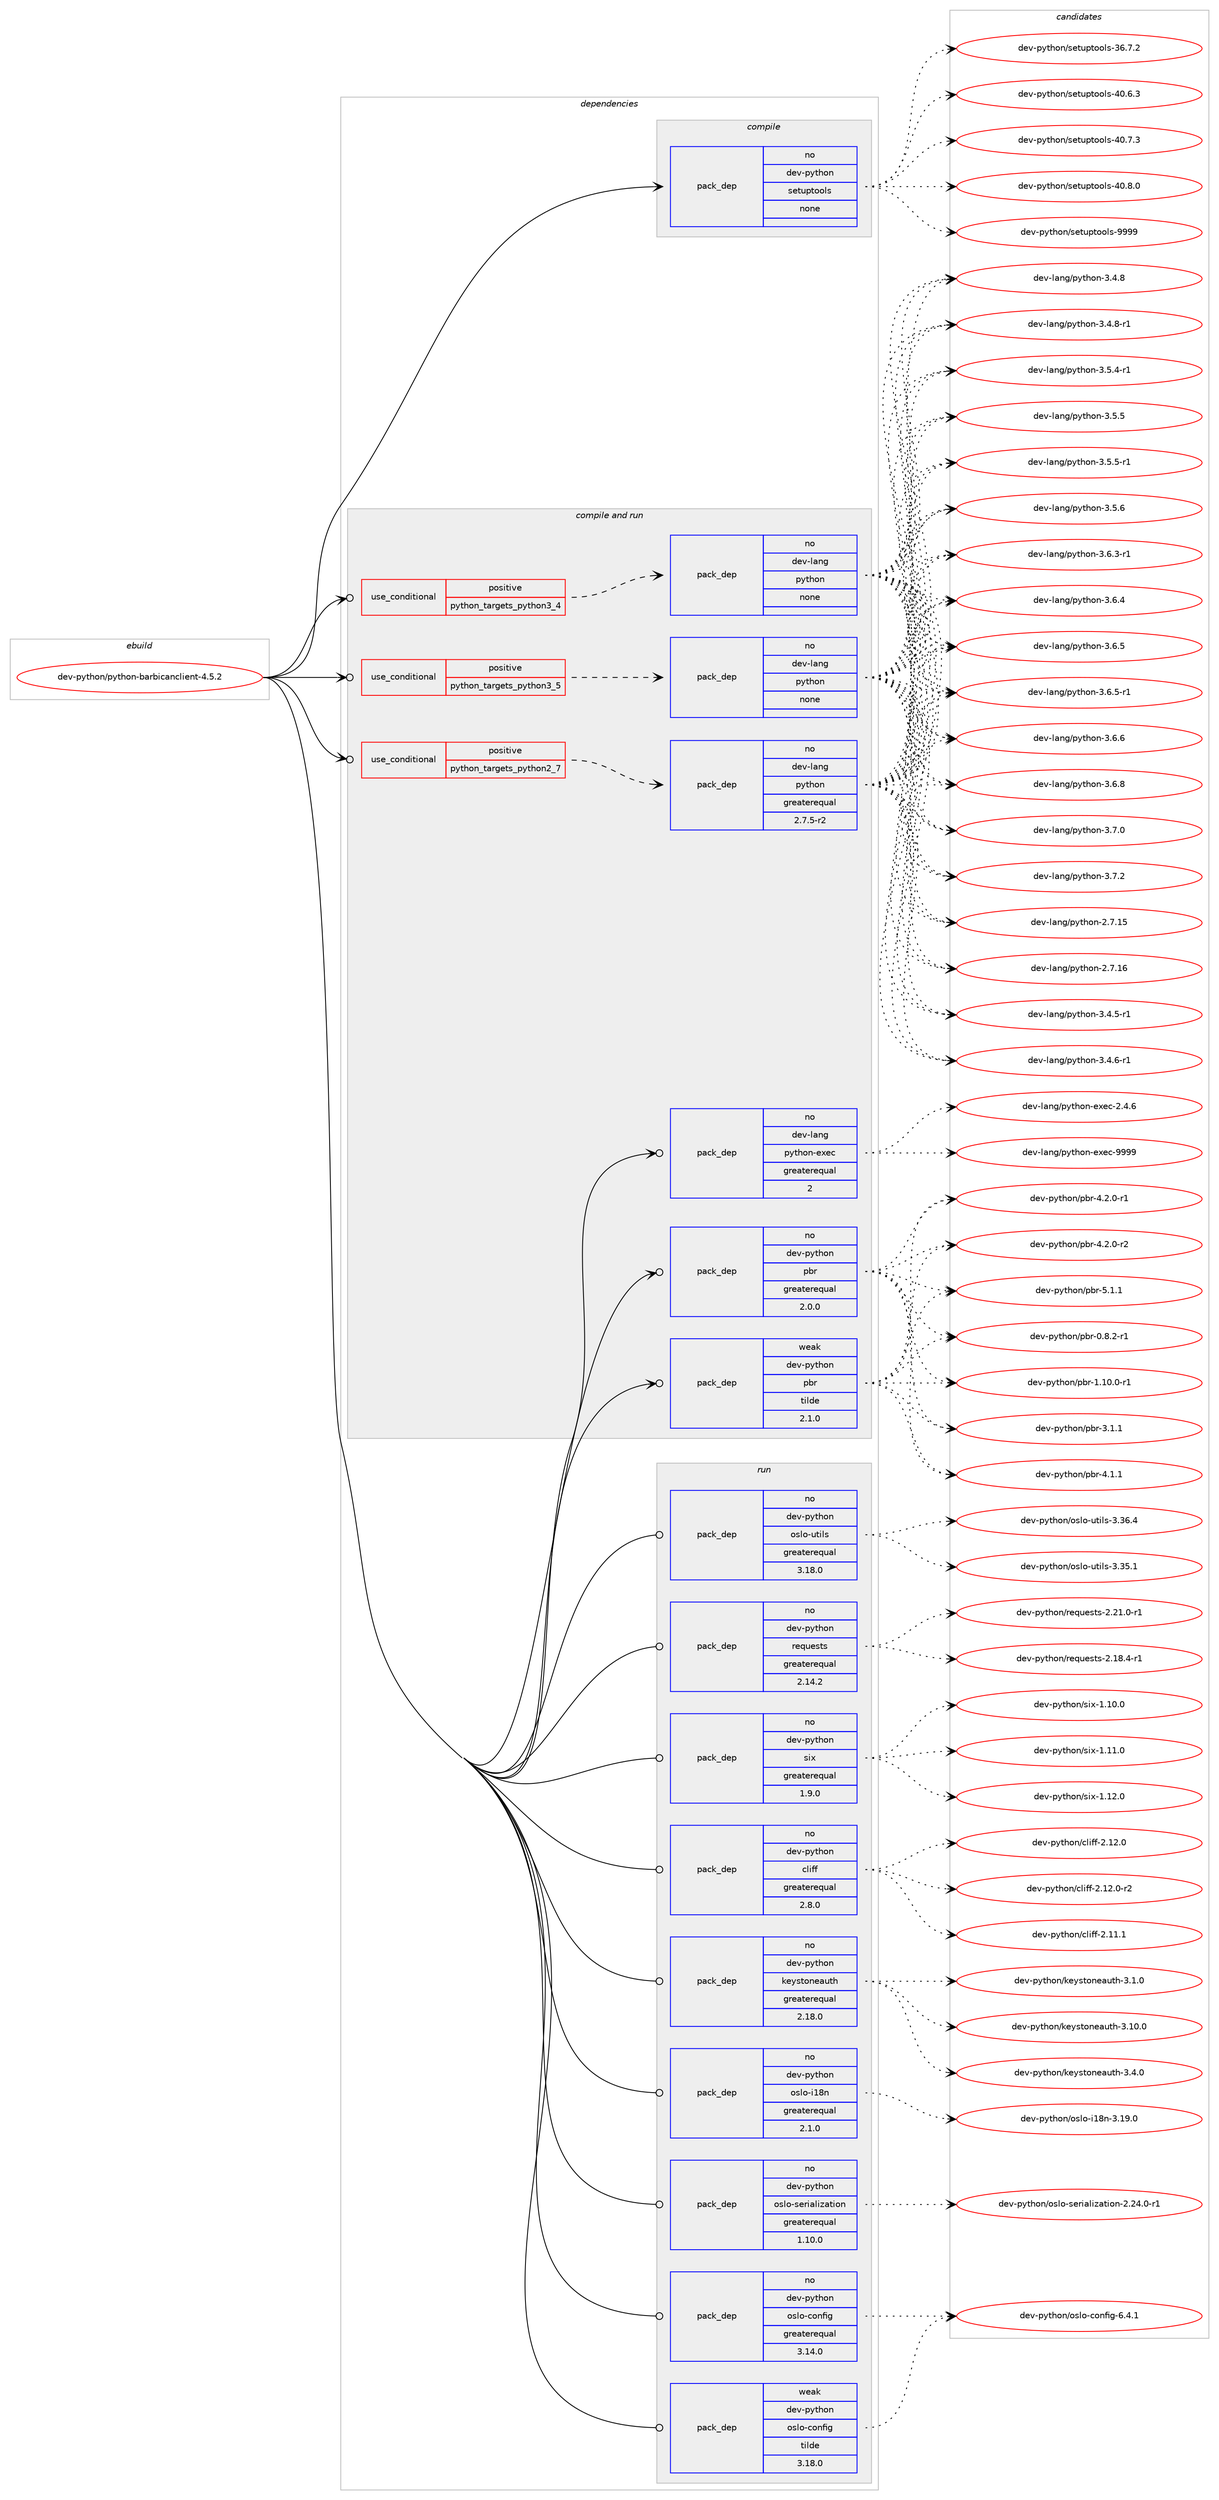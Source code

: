 digraph prolog {

# *************
# Graph options
# *************

newrank=true;
concentrate=true;
compound=true;
graph [rankdir=LR,fontname=Helvetica,fontsize=10,ranksep=1.5];#, ranksep=2.5, nodesep=0.2];
edge  [arrowhead=vee];
node  [fontname=Helvetica,fontsize=10];

# **********
# The ebuild
# **********

subgraph cluster_leftcol {
color=gray;
rank=same;
label=<<i>ebuild</i>>;
id [label="dev-python/python-barbicanclient-4.5.2", color=red, width=4, href="../dev-python/python-barbicanclient-4.5.2.svg"];
}

# ****************
# The dependencies
# ****************

subgraph cluster_midcol {
color=gray;
label=<<i>dependencies</i>>;
subgraph cluster_compile {
fillcolor="#eeeeee";
style=filled;
label=<<i>compile</i>>;
subgraph pack1028309 {
dependency1434054 [label=<<TABLE BORDER="0" CELLBORDER="1" CELLSPACING="0" CELLPADDING="4" WIDTH="220"><TR><TD ROWSPAN="6" CELLPADDING="30">pack_dep</TD></TR><TR><TD WIDTH="110">no</TD></TR><TR><TD>dev-python</TD></TR><TR><TD>setuptools</TD></TR><TR><TD>none</TD></TR><TR><TD></TD></TR></TABLE>>, shape=none, color=blue];
}
id:e -> dependency1434054:w [weight=20,style="solid",arrowhead="vee"];
}
subgraph cluster_compileandrun {
fillcolor="#eeeeee";
style=filled;
label=<<i>compile and run</i>>;
subgraph cond382396 {
dependency1434055 [label=<<TABLE BORDER="0" CELLBORDER="1" CELLSPACING="0" CELLPADDING="4"><TR><TD ROWSPAN="3" CELLPADDING="10">use_conditional</TD></TR><TR><TD>positive</TD></TR><TR><TD>python_targets_python2_7</TD></TR></TABLE>>, shape=none, color=red];
subgraph pack1028310 {
dependency1434056 [label=<<TABLE BORDER="0" CELLBORDER="1" CELLSPACING="0" CELLPADDING="4" WIDTH="220"><TR><TD ROWSPAN="6" CELLPADDING="30">pack_dep</TD></TR><TR><TD WIDTH="110">no</TD></TR><TR><TD>dev-lang</TD></TR><TR><TD>python</TD></TR><TR><TD>greaterequal</TD></TR><TR><TD>2.7.5-r2</TD></TR></TABLE>>, shape=none, color=blue];
}
dependency1434055:e -> dependency1434056:w [weight=20,style="dashed",arrowhead="vee"];
}
id:e -> dependency1434055:w [weight=20,style="solid",arrowhead="odotvee"];
subgraph cond382397 {
dependency1434057 [label=<<TABLE BORDER="0" CELLBORDER="1" CELLSPACING="0" CELLPADDING="4"><TR><TD ROWSPAN="3" CELLPADDING="10">use_conditional</TD></TR><TR><TD>positive</TD></TR><TR><TD>python_targets_python3_4</TD></TR></TABLE>>, shape=none, color=red];
subgraph pack1028311 {
dependency1434058 [label=<<TABLE BORDER="0" CELLBORDER="1" CELLSPACING="0" CELLPADDING="4" WIDTH="220"><TR><TD ROWSPAN="6" CELLPADDING="30">pack_dep</TD></TR><TR><TD WIDTH="110">no</TD></TR><TR><TD>dev-lang</TD></TR><TR><TD>python</TD></TR><TR><TD>none</TD></TR><TR><TD></TD></TR></TABLE>>, shape=none, color=blue];
}
dependency1434057:e -> dependency1434058:w [weight=20,style="dashed",arrowhead="vee"];
}
id:e -> dependency1434057:w [weight=20,style="solid",arrowhead="odotvee"];
subgraph cond382398 {
dependency1434059 [label=<<TABLE BORDER="0" CELLBORDER="1" CELLSPACING="0" CELLPADDING="4"><TR><TD ROWSPAN="3" CELLPADDING="10">use_conditional</TD></TR><TR><TD>positive</TD></TR><TR><TD>python_targets_python3_5</TD></TR></TABLE>>, shape=none, color=red];
subgraph pack1028312 {
dependency1434060 [label=<<TABLE BORDER="0" CELLBORDER="1" CELLSPACING="0" CELLPADDING="4" WIDTH="220"><TR><TD ROWSPAN="6" CELLPADDING="30">pack_dep</TD></TR><TR><TD WIDTH="110">no</TD></TR><TR><TD>dev-lang</TD></TR><TR><TD>python</TD></TR><TR><TD>none</TD></TR><TR><TD></TD></TR></TABLE>>, shape=none, color=blue];
}
dependency1434059:e -> dependency1434060:w [weight=20,style="dashed",arrowhead="vee"];
}
id:e -> dependency1434059:w [weight=20,style="solid",arrowhead="odotvee"];
subgraph pack1028313 {
dependency1434061 [label=<<TABLE BORDER="0" CELLBORDER="1" CELLSPACING="0" CELLPADDING="4" WIDTH="220"><TR><TD ROWSPAN="6" CELLPADDING="30">pack_dep</TD></TR><TR><TD WIDTH="110">no</TD></TR><TR><TD>dev-lang</TD></TR><TR><TD>python-exec</TD></TR><TR><TD>greaterequal</TD></TR><TR><TD>2</TD></TR></TABLE>>, shape=none, color=blue];
}
id:e -> dependency1434061:w [weight=20,style="solid",arrowhead="odotvee"];
subgraph pack1028314 {
dependency1434062 [label=<<TABLE BORDER="0" CELLBORDER="1" CELLSPACING="0" CELLPADDING="4" WIDTH="220"><TR><TD ROWSPAN="6" CELLPADDING="30">pack_dep</TD></TR><TR><TD WIDTH="110">no</TD></TR><TR><TD>dev-python</TD></TR><TR><TD>pbr</TD></TR><TR><TD>greaterequal</TD></TR><TR><TD>2.0.0</TD></TR></TABLE>>, shape=none, color=blue];
}
id:e -> dependency1434062:w [weight=20,style="solid",arrowhead="odotvee"];
subgraph pack1028315 {
dependency1434063 [label=<<TABLE BORDER="0" CELLBORDER="1" CELLSPACING="0" CELLPADDING="4" WIDTH="220"><TR><TD ROWSPAN="6" CELLPADDING="30">pack_dep</TD></TR><TR><TD WIDTH="110">weak</TD></TR><TR><TD>dev-python</TD></TR><TR><TD>pbr</TD></TR><TR><TD>tilde</TD></TR><TR><TD>2.1.0</TD></TR></TABLE>>, shape=none, color=blue];
}
id:e -> dependency1434063:w [weight=20,style="solid",arrowhead="odotvee"];
}
subgraph cluster_run {
fillcolor="#eeeeee";
style=filled;
label=<<i>run</i>>;
subgraph pack1028316 {
dependency1434064 [label=<<TABLE BORDER="0" CELLBORDER="1" CELLSPACING="0" CELLPADDING="4" WIDTH="220"><TR><TD ROWSPAN="6" CELLPADDING="30">pack_dep</TD></TR><TR><TD WIDTH="110">no</TD></TR><TR><TD>dev-python</TD></TR><TR><TD>cliff</TD></TR><TR><TD>greaterequal</TD></TR><TR><TD>2.8.0</TD></TR></TABLE>>, shape=none, color=blue];
}
id:e -> dependency1434064:w [weight=20,style="solid",arrowhead="odot"];
subgraph pack1028317 {
dependency1434065 [label=<<TABLE BORDER="0" CELLBORDER="1" CELLSPACING="0" CELLPADDING="4" WIDTH="220"><TR><TD ROWSPAN="6" CELLPADDING="30">pack_dep</TD></TR><TR><TD WIDTH="110">no</TD></TR><TR><TD>dev-python</TD></TR><TR><TD>keystoneauth</TD></TR><TR><TD>greaterequal</TD></TR><TR><TD>2.18.0</TD></TR></TABLE>>, shape=none, color=blue];
}
id:e -> dependency1434065:w [weight=20,style="solid",arrowhead="odot"];
subgraph pack1028318 {
dependency1434066 [label=<<TABLE BORDER="0" CELLBORDER="1" CELLSPACING="0" CELLPADDING="4" WIDTH="220"><TR><TD ROWSPAN="6" CELLPADDING="30">pack_dep</TD></TR><TR><TD WIDTH="110">no</TD></TR><TR><TD>dev-python</TD></TR><TR><TD>oslo-config</TD></TR><TR><TD>greaterequal</TD></TR><TR><TD>3.14.0</TD></TR></TABLE>>, shape=none, color=blue];
}
id:e -> dependency1434066:w [weight=20,style="solid",arrowhead="odot"];
subgraph pack1028319 {
dependency1434067 [label=<<TABLE BORDER="0" CELLBORDER="1" CELLSPACING="0" CELLPADDING="4" WIDTH="220"><TR><TD ROWSPAN="6" CELLPADDING="30">pack_dep</TD></TR><TR><TD WIDTH="110">no</TD></TR><TR><TD>dev-python</TD></TR><TR><TD>oslo-i18n</TD></TR><TR><TD>greaterequal</TD></TR><TR><TD>2.1.0</TD></TR></TABLE>>, shape=none, color=blue];
}
id:e -> dependency1434067:w [weight=20,style="solid",arrowhead="odot"];
subgraph pack1028320 {
dependency1434068 [label=<<TABLE BORDER="0" CELLBORDER="1" CELLSPACING="0" CELLPADDING="4" WIDTH="220"><TR><TD ROWSPAN="6" CELLPADDING="30">pack_dep</TD></TR><TR><TD WIDTH="110">no</TD></TR><TR><TD>dev-python</TD></TR><TR><TD>oslo-serialization</TD></TR><TR><TD>greaterequal</TD></TR><TR><TD>1.10.0</TD></TR></TABLE>>, shape=none, color=blue];
}
id:e -> dependency1434068:w [weight=20,style="solid",arrowhead="odot"];
subgraph pack1028321 {
dependency1434069 [label=<<TABLE BORDER="0" CELLBORDER="1" CELLSPACING="0" CELLPADDING="4" WIDTH="220"><TR><TD ROWSPAN="6" CELLPADDING="30">pack_dep</TD></TR><TR><TD WIDTH="110">no</TD></TR><TR><TD>dev-python</TD></TR><TR><TD>oslo-utils</TD></TR><TR><TD>greaterequal</TD></TR><TR><TD>3.18.0</TD></TR></TABLE>>, shape=none, color=blue];
}
id:e -> dependency1434069:w [weight=20,style="solid",arrowhead="odot"];
subgraph pack1028322 {
dependency1434070 [label=<<TABLE BORDER="0" CELLBORDER="1" CELLSPACING="0" CELLPADDING="4" WIDTH="220"><TR><TD ROWSPAN="6" CELLPADDING="30">pack_dep</TD></TR><TR><TD WIDTH="110">no</TD></TR><TR><TD>dev-python</TD></TR><TR><TD>requests</TD></TR><TR><TD>greaterequal</TD></TR><TR><TD>2.14.2</TD></TR></TABLE>>, shape=none, color=blue];
}
id:e -> dependency1434070:w [weight=20,style="solid",arrowhead="odot"];
subgraph pack1028323 {
dependency1434071 [label=<<TABLE BORDER="0" CELLBORDER="1" CELLSPACING="0" CELLPADDING="4" WIDTH="220"><TR><TD ROWSPAN="6" CELLPADDING="30">pack_dep</TD></TR><TR><TD WIDTH="110">no</TD></TR><TR><TD>dev-python</TD></TR><TR><TD>six</TD></TR><TR><TD>greaterequal</TD></TR><TR><TD>1.9.0</TD></TR></TABLE>>, shape=none, color=blue];
}
id:e -> dependency1434071:w [weight=20,style="solid",arrowhead="odot"];
subgraph pack1028324 {
dependency1434072 [label=<<TABLE BORDER="0" CELLBORDER="1" CELLSPACING="0" CELLPADDING="4" WIDTH="220"><TR><TD ROWSPAN="6" CELLPADDING="30">pack_dep</TD></TR><TR><TD WIDTH="110">weak</TD></TR><TR><TD>dev-python</TD></TR><TR><TD>oslo-config</TD></TR><TR><TD>tilde</TD></TR><TR><TD>3.18.0</TD></TR></TABLE>>, shape=none, color=blue];
}
id:e -> dependency1434072:w [weight=20,style="solid",arrowhead="odot"];
}
}

# **************
# The candidates
# **************

subgraph cluster_choices {
rank=same;
color=gray;
label=<<i>candidates</i>>;

subgraph choice1028309 {
color=black;
nodesep=1;
choice100101118451121211161041111104711510111611711211611111110811545515446554650 [label="dev-python/setuptools-36.7.2", color=red, width=4,href="../dev-python/setuptools-36.7.2.svg"];
choice100101118451121211161041111104711510111611711211611111110811545524846544651 [label="dev-python/setuptools-40.6.3", color=red, width=4,href="../dev-python/setuptools-40.6.3.svg"];
choice100101118451121211161041111104711510111611711211611111110811545524846554651 [label="dev-python/setuptools-40.7.3", color=red, width=4,href="../dev-python/setuptools-40.7.3.svg"];
choice100101118451121211161041111104711510111611711211611111110811545524846564648 [label="dev-python/setuptools-40.8.0", color=red, width=4,href="../dev-python/setuptools-40.8.0.svg"];
choice10010111845112121116104111110471151011161171121161111111081154557575757 [label="dev-python/setuptools-9999", color=red, width=4,href="../dev-python/setuptools-9999.svg"];
dependency1434054:e -> choice100101118451121211161041111104711510111611711211611111110811545515446554650:w [style=dotted,weight="100"];
dependency1434054:e -> choice100101118451121211161041111104711510111611711211611111110811545524846544651:w [style=dotted,weight="100"];
dependency1434054:e -> choice100101118451121211161041111104711510111611711211611111110811545524846554651:w [style=dotted,weight="100"];
dependency1434054:e -> choice100101118451121211161041111104711510111611711211611111110811545524846564648:w [style=dotted,weight="100"];
dependency1434054:e -> choice10010111845112121116104111110471151011161171121161111111081154557575757:w [style=dotted,weight="100"];
}
subgraph choice1028310 {
color=black;
nodesep=1;
choice10010111845108971101034711212111610411111045504655464953 [label="dev-lang/python-2.7.15", color=red, width=4,href="../dev-lang/python-2.7.15.svg"];
choice10010111845108971101034711212111610411111045504655464954 [label="dev-lang/python-2.7.16", color=red, width=4,href="../dev-lang/python-2.7.16.svg"];
choice1001011184510897110103471121211161041111104551465246534511449 [label="dev-lang/python-3.4.5-r1", color=red, width=4,href="../dev-lang/python-3.4.5-r1.svg"];
choice1001011184510897110103471121211161041111104551465246544511449 [label="dev-lang/python-3.4.6-r1", color=red, width=4,href="../dev-lang/python-3.4.6-r1.svg"];
choice100101118451089711010347112121116104111110455146524656 [label="dev-lang/python-3.4.8", color=red, width=4,href="../dev-lang/python-3.4.8.svg"];
choice1001011184510897110103471121211161041111104551465246564511449 [label="dev-lang/python-3.4.8-r1", color=red, width=4,href="../dev-lang/python-3.4.8-r1.svg"];
choice1001011184510897110103471121211161041111104551465346524511449 [label="dev-lang/python-3.5.4-r1", color=red, width=4,href="../dev-lang/python-3.5.4-r1.svg"];
choice100101118451089711010347112121116104111110455146534653 [label="dev-lang/python-3.5.5", color=red, width=4,href="../dev-lang/python-3.5.5.svg"];
choice1001011184510897110103471121211161041111104551465346534511449 [label="dev-lang/python-3.5.5-r1", color=red, width=4,href="../dev-lang/python-3.5.5-r1.svg"];
choice100101118451089711010347112121116104111110455146534654 [label="dev-lang/python-3.5.6", color=red, width=4,href="../dev-lang/python-3.5.6.svg"];
choice1001011184510897110103471121211161041111104551465446514511449 [label="dev-lang/python-3.6.3-r1", color=red, width=4,href="../dev-lang/python-3.6.3-r1.svg"];
choice100101118451089711010347112121116104111110455146544652 [label="dev-lang/python-3.6.4", color=red, width=4,href="../dev-lang/python-3.6.4.svg"];
choice100101118451089711010347112121116104111110455146544653 [label="dev-lang/python-3.6.5", color=red, width=4,href="../dev-lang/python-3.6.5.svg"];
choice1001011184510897110103471121211161041111104551465446534511449 [label="dev-lang/python-3.6.5-r1", color=red, width=4,href="../dev-lang/python-3.6.5-r1.svg"];
choice100101118451089711010347112121116104111110455146544654 [label="dev-lang/python-3.6.6", color=red, width=4,href="../dev-lang/python-3.6.6.svg"];
choice100101118451089711010347112121116104111110455146544656 [label="dev-lang/python-3.6.8", color=red, width=4,href="../dev-lang/python-3.6.8.svg"];
choice100101118451089711010347112121116104111110455146554648 [label="dev-lang/python-3.7.0", color=red, width=4,href="../dev-lang/python-3.7.0.svg"];
choice100101118451089711010347112121116104111110455146554650 [label="dev-lang/python-3.7.2", color=red, width=4,href="../dev-lang/python-3.7.2.svg"];
dependency1434056:e -> choice10010111845108971101034711212111610411111045504655464953:w [style=dotted,weight="100"];
dependency1434056:e -> choice10010111845108971101034711212111610411111045504655464954:w [style=dotted,weight="100"];
dependency1434056:e -> choice1001011184510897110103471121211161041111104551465246534511449:w [style=dotted,weight="100"];
dependency1434056:e -> choice1001011184510897110103471121211161041111104551465246544511449:w [style=dotted,weight="100"];
dependency1434056:e -> choice100101118451089711010347112121116104111110455146524656:w [style=dotted,weight="100"];
dependency1434056:e -> choice1001011184510897110103471121211161041111104551465246564511449:w [style=dotted,weight="100"];
dependency1434056:e -> choice1001011184510897110103471121211161041111104551465346524511449:w [style=dotted,weight="100"];
dependency1434056:e -> choice100101118451089711010347112121116104111110455146534653:w [style=dotted,weight="100"];
dependency1434056:e -> choice1001011184510897110103471121211161041111104551465346534511449:w [style=dotted,weight="100"];
dependency1434056:e -> choice100101118451089711010347112121116104111110455146534654:w [style=dotted,weight="100"];
dependency1434056:e -> choice1001011184510897110103471121211161041111104551465446514511449:w [style=dotted,weight="100"];
dependency1434056:e -> choice100101118451089711010347112121116104111110455146544652:w [style=dotted,weight="100"];
dependency1434056:e -> choice100101118451089711010347112121116104111110455146544653:w [style=dotted,weight="100"];
dependency1434056:e -> choice1001011184510897110103471121211161041111104551465446534511449:w [style=dotted,weight="100"];
dependency1434056:e -> choice100101118451089711010347112121116104111110455146544654:w [style=dotted,weight="100"];
dependency1434056:e -> choice100101118451089711010347112121116104111110455146544656:w [style=dotted,weight="100"];
dependency1434056:e -> choice100101118451089711010347112121116104111110455146554648:w [style=dotted,weight="100"];
dependency1434056:e -> choice100101118451089711010347112121116104111110455146554650:w [style=dotted,weight="100"];
}
subgraph choice1028311 {
color=black;
nodesep=1;
choice10010111845108971101034711212111610411111045504655464953 [label="dev-lang/python-2.7.15", color=red, width=4,href="../dev-lang/python-2.7.15.svg"];
choice10010111845108971101034711212111610411111045504655464954 [label="dev-lang/python-2.7.16", color=red, width=4,href="../dev-lang/python-2.7.16.svg"];
choice1001011184510897110103471121211161041111104551465246534511449 [label="dev-lang/python-3.4.5-r1", color=red, width=4,href="../dev-lang/python-3.4.5-r1.svg"];
choice1001011184510897110103471121211161041111104551465246544511449 [label="dev-lang/python-3.4.6-r1", color=red, width=4,href="../dev-lang/python-3.4.6-r1.svg"];
choice100101118451089711010347112121116104111110455146524656 [label="dev-lang/python-3.4.8", color=red, width=4,href="../dev-lang/python-3.4.8.svg"];
choice1001011184510897110103471121211161041111104551465246564511449 [label="dev-lang/python-3.4.8-r1", color=red, width=4,href="../dev-lang/python-3.4.8-r1.svg"];
choice1001011184510897110103471121211161041111104551465346524511449 [label="dev-lang/python-3.5.4-r1", color=red, width=4,href="../dev-lang/python-3.5.4-r1.svg"];
choice100101118451089711010347112121116104111110455146534653 [label="dev-lang/python-3.5.5", color=red, width=4,href="../dev-lang/python-3.5.5.svg"];
choice1001011184510897110103471121211161041111104551465346534511449 [label="dev-lang/python-3.5.5-r1", color=red, width=4,href="../dev-lang/python-3.5.5-r1.svg"];
choice100101118451089711010347112121116104111110455146534654 [label="dev-lang/python-3.5.6", color=red, width=4,href="../dev-lang/python-3.5.6.svg"];
choice1001011184510897110103471121211161041111104551465446514511449 [label="dev-lang/python-3.6.3-r1", color=red, width=4,href="../dev-lang/python-3.6.3-r1.svg"];
choice100101118451089711010347112121116104111110455146544652 [label="dev-lang/python-3.6.4", color=red, width=4,href="../dev-lang/python-3.6.4.svg"];
choice100101118451089711010347112121116104111110455146544653 [label="dev-lang/python-3.6.5", color=red, width=4,href="../dev-lang/python-3.6.5.svg"];
choice1001011184510897110103471121211161041111104551465446534511449 [label="dev-lang/python-3.6.5-r1", color=red, width=4,href="../dev-lang/python-3.6.5-r1.svg"];
choice100101118451089711010347112121116104111110455146544654 [label="dev-lang/python-3.6.6", color=red, width=4,href="../dev-lang/python-3.6.6.svg"];
choice100101118451089711010347112121116104111110455146544656 [label="dev-lang/python-3.6.8", color=red, width=4,href="../dev-lang/python-3.6.8.svg"];
choice100101118451089711010347112121116104111110455146554648 [label="dev-lang/python-3.7.0", color=red, width=4,href="../dev-lang/python-3.7.0.svg"];
choice100101118451089711010347112121116104111110455146554650 [label="dev-lang/python-3.7.2", color=red, width=4,href="../dev-lang/python-3.7.2.svg"];
dependency1434058:e -> choice10010111845108971101034711212111610411111045504655464953:w [style=dotted,weight="100"];
dependency1434058:e -> choice10010111845108971101034711212111610411111045504655464954:w [style=dotted,weight="100"];
dependency1434058:e -> choice1001011184510897110103471121211161041111104551465246534511449:w [style=dotted,weight="100"];
dependency1434058:e -> choice1001011184510897110103471121211161041111104551465246544511449:w [style=dotted,weight="100"];
dependency1434058:e -> choice100101118451089711010347112121116104111110455146524656:w [style=dotted,weight="100"];
dependency1434058:e -> choice1001011184510897110103471121211161041111104551465246564511449:w [style=dotted,weight="100"];
dependency1434058:e -> choice1001011184510897110103471121211161041111104551465346524511449:w [style=dotted,weight="100"];
dependency1434058:e -> choice100101118451089711010347112121116104111110455146534653:w [style=dotted,weight="100"];
dependency1434058:e -> choice1001011184510897110103471121211161041111104551465346534511449:w [style=dotted,weight="100"];
dependency1434058:e -> choice100101118451089711010347112121116104111110455146534654:w [style=dotted,weight="100"];
dependency1434058:e -> choice1001011184510897110103471121211161041111104551465446514511449:w [style=dotted,weight="100"];
dependency1434058:e -> choice100101118451089711010347112121116104111110455146544652:w [style=dotted,weight="100"];
dependency1434058:e -> choice100101118451089711010347112121116104111110455146544653:w [style=dotted,weight="100"];
dependency1434058:e -> choice1001011184510897110103471121211161041111104551465446534511449:w [style=dotted,weight="100"];
dependency1434058:e -> choice100101118451089711010347112121116104111110455146544654:w [style=dotted,weight="100"];
dependency1434058:e -> choice100101118451089711010347112121116104111110455146544656:w [style=dotted,weight="100"];
dependency1434058:e -> choice100101118451089711010347112121116104111110455146554648:w [style=dotted,weight="100"];
dependency1434058:e -> choice100101118451089711010347112121116104111110455146554650:w [style=dotted,weight="100"];
}
subgraph choice1028312 {
color=black;
nodesep=1;
choice10010111845108971101034711212111610411111045504655464953 [label="dev-lang/python-2.7.15", color=red, width=4,href="../dev-lang/python-2.7.15.svg"];
choice10010111845108971101034711212111610411111045504655464954 [label="dev-lang/python-2.7.16", color=red, width=4,href="../dev-lang/python-2.7.16.svg"];
choice1001011184510897110103471121211161041111104551465246534511449 [label="dev-lang/python-3.4.5-r1", color=red, width=4,href="../dev-lang/python-3.4.5-r1.svg"];
choice1001011184510897110103471121211161041111104551465246544511449 [label="dev-lang/python-3.4.6-r1", color=red, width=4,href="../dev-lang/python-3.4.6-r1.svg"];
choice100101118451089711010347112121116104111110455146524656 [label="dev-lang/python-3.4.8", color=red, width=4,href="../dev-lang/python-3.4.8.svg"];
choice1001011184510897110103471121211161041111104551465246564511449 [label="dev-lang/python-3.4.8-r1", color=red, width=4,href="../dev-lang/python-3.4.8-r1.svg"];
choice1001011184510897110103471121211161041111104551465346524511449 [label="dev-lang/python-3.5.4-r1", color=red, width=4,href="../dev-lang/python-3.5.4-r1.svg"];
choice100101118451089711010347112121116104111110455146534653 [label="dev-lang/python-3.5.5", color=red, width=4,href="../dev-lang/python-3.5.5.svg"];
choice1001011184510897110103471121211161041111104551465346534511449 [label="dev-lang/python-3.5.5-r1", color=red, width=4,href="../dev-lang/python-3.5.5-r1.svg"];
choice100101118451089711010347112121116104111110455146534654 [label="dev-lang/python-3.5.6", color=red, width=4,href="../dev-lang/python-3.5.6.svg"];
choice1001011184510897110103471121211161041111104551465446514511449 [label="dev-lang/python-3.6.3-r1", color=red, width=4,href="../dev-lang/python-3.6.3-r1.svg"];
choice100101118451089711010347112121116104111110455146544652 [label="dev-lang/python-3.6.4", color=red, width=4,href="../dev-lang/python-3.6.4.svg"];
choice100101118451089711010347112121116104111110455146544653 [label="dev-lang/python-3.6.5", color=red, width=4,href="../dev-lang/python-3.6.5.svg"];
choice1001011184510897110103471121211161041111104551465446534511449 [label="dev-lang/python-3.6.5-r1", color=red, width=4,href="../dev-lang/python-3.6.5-r1.svg"];
choice100101118451089711010347112121116104111110455146544654 [label="dev-lang/python-3.6.6", color=red, width=4,href="../dev-lang/python-3.6.6.svg"];
choice100101118451089711010347112121116104111110455146544656 [label="dev-lang/python-3.6.8", color=red, width=4,href="../dev-lang/python-3.6.8.svg"];
choice100101118451089711010347112121116104111110455146554648 [label="dev-lang/python-3.7.0", color=red, width=4,href="../dev-lang/python-3.7.0.svg"];
choice100101118451089711010347112121116104111110455146554650 [label="dev-lang/python-3.7.2", color=red, width=4,href="../dev-lang/python-3.7.2.svg"];
dependency1434060:e -> choice10010111845108971101034711212111610411111045504655464953:w [style=dotted,weight="100"];
dependency1434060:e -> choice10010111845108971101034711212111610411111045504655464954:w [style=dotted,weight="100"];
dependency1434060:e -> choice1001011184510897110103471121211161041111104551465246534511449:w [style=dotted,weight="100"];
dependency1434060:e -> choice1001011184510897110103471121211161041111104551465246544511449:w [style=dotted,weight="100"];
dependency1434060:e -> choice100101118451089711010347112121116104111110455146524656:w [style=dotted,weight="100"];
dependency1434060:e -> choice1001011184510897110103471121211161041111104551465246564511449:w [style=dotted,weight="100"];
dependency1434060:e -> choice1001011184510897110103471121211161041111104551465346524511449:w [style=dotted,weight="100"];
dependency1434060:e -> choice100101118451089711010347112121116104111110455146534653:w [style=dotted,weight="100"];
dependency1434060:e -> choice1001011184510897110103471121211161041111104551465346534511449:w [style=dotted,weight="100"];
dependency1434060:e -> choice100101118451089711010347112121116104111110455146534654:w [style=dotted,weight="100"];
dependency1434060:e -> choice1001011184510897110103471121211161041111104551465446514511449:w [style=dotted,weight="100"];
dependency1434060:e -> choice100101118451089711010347112121116104111110455146544652:w [style=dotted,weight="100"];
dependency1434060:e -> choice100101118451089711010347112121116104111110455146544653:w [style=dotted,weight="100"];
dependency1434060:e -> choice1001011184510897110103471121211161041111104551465446534511449:w [style=dotted,weight="100"];
dependency1434060:e -> choice100101118451089711010347112121116104111110455146544654:w [style=dotted,weight="100"];
dependency1434060:e -> choice100101118451089711010347112121116104111110455146544656:w [style=dotted,weight="100"];
dependency1434060:e -> choice100101118451089711010347112121116104111110455146554648:w [style=dotted,weight="100"];
dependency1434060:e -> choice100101118451089711010347112121116104111110455146554650:w [style=dotted,weight="100"];
}
subgraph choice1028313 {
color=black;
nodesep=1;
choice1001011184510897110103471121211161041111104510112010199455046524654 [label="dev-lang/python-exec-2.4.6", color=red, width=4,href="../dev-lang/python-exec-2.4.6.svg"];
choice10010111845108971101034711212111610411111045101120101994557575757 [label="dev-lang/python-exec-9999", color=red, width=4,href="../dev-lang/python-exec-9999.svg"];
dependency1434061:e -> choice1001011184510897110103471121211161041111104510112010199455046524654:w [style=dotted,weight="100"];
dependency1434061:e -> choice10010111845108971101034711212111610411111045101120101994557575757:w [style=dotted,weight="100"];
}
subgraph choice1028314 {
color=black;
nodesep=1;
choice1001011184511212111610411111047112981144548465646504511449 [label="dev-python/pbr-0.8.2-r1", color=red, width=4,href="../dev-python/pbr-0.8.2-r1.svg"];
choice100101118451121211161041111104711298114454946494846484511449 [label="dev-python/pbr-1.10.0-r1", color=red, width=4,href="../dev-python/pbr-1.10.0-r1.svg"];
choice100101118451121211161041111104711298114455146494649 [label="dev-python/pbr-3.1.1", color=red, width=4,href="../dev-python/pbr-3.1.1.svg"];
choice100101118451121211161041111104711298114455246494649 [label="dev-python/pbr-4.1.1", color=red, width=4,href="../dev-python/pbr-4.1.1.svg"];
choice1001011184511212111610411111047112981144552465046484511449 [label="dev-python/pbr-4.2.0-r1", color=red, width=4,href="../dev-python/pbr-4.2.0-r1.svg"];
choice1001011184511212111610411111047112981144552465046484511450 [label="dev-python/pbr-4.2.0-r2", color=red, width=4,href="../dev-python/pbr-4.2.0-r2.svg"];
choice100101118451121211161041111104711298114455346494649 [label="dev-python/pbr-5.1.1", color=red, width=4,href="../dev-python/pbr-5.1.1.svg"];
dependency1434062:e -> choice1001011184511212111610411111047112981144548465646504511449:w [style=dotted,weight="100"];
dependency1434062:e -> choice100101118451121211161041111104711298114454946494846484511449:w [style=dotted,weight="100"];
dependency1434062:e -> choice100101118451121211161041111104711298114455146494649:w [style=dotted,weight="100"];
dependency1434062:e -> choice100101118451121211161041111104711298114455246494649:w [style=dotted,weight="100"];
dependency1434062:e -> choice1001011184511212111610411111047112981144552465046484511449:w [style=dotted,weight="100"];
dependency1434062:e -> choice1001011184511212111610411111047112981144552465046484511450:w [style=dotted,weight="100"];
dependency1434062:e -> choice100101118451121211161041111104711298114455346494649:w [style=dotted,weight="100"];
}
subgraph choice1028315 {
color=black;
nodesep=1;
choice1001011184511212111610411111047112981144548465646504511449 [label="dev-python/pbr-0.8.2-r1", color=red, width=4,href="../dev-python/pbr-0.8.2-r1.svg"];
choice100101118451121211161041111104711298114454946494846484511449 [label="dev-python/pbr-1.10.0-r1", color=red, width=4,href="../dev-python/pbr-1.10.0-r1.svg"];
choice100101118451121211161041111104711298114455146494649 [label="dev-python/pbr-3.1.1", color=red, width=4,href="../dev-python/pbr-3.1.1.svg"];
choice100101118451121211161041111104711298114455246494649 [label="dev-python/pbr-4.1.1", color=red, width=4,href="../dev-python/pbr-4.1.1.svg"];
choice1001011184511212111610411111047112981144552465046484511449 [label="dev-python/pbr-4.2.0-r1", color=red, width=4,href="../dev-python/pbr-4.2.0-r1.svg"];
choice1001011184511212111610411111047112981144552465046484511450 [label="dev-python/pbr-4.2.0-r2", color=red, width=4,href="../dev-python/pbr-4.2.0-r2.svg"];
choice100101118451121211161041111104711298114455346494649 [label="dev-python/pbr-5.1.1", color=red, width=4,href="../dev-python/pbr-5.1.1.svg"];
dependency1434063:e -> choice1001011184511212111610411111047112981144548465646504511449:w [style=dotted,weight="100"];
dependency1434063:e -> choice100101118451121211161041111104711298114454946494846484511449:w [style=dotted,weight="100"];
dependency1434063:e -> choice100101118451121211161041111104711298114455146494649:w [style=dotted,weight="100"];
dependency1434063:e -> choice100101118451121211161041111104711298114455246494649:w [style=dotted,weight="100"];
dependency1434063:e -> choice1001011184511212111610411111047112981144552465046484511449:w [style=dotted,weight="100"];
dependency1434063:e -> choice1001011184511212111610411111047112981144552465046484511450:w [style=dotted,weight="100"];
dependency1434063:e -> choice100101118451121211161041111104711298114455346494649:w [style=dotted,weight="100"];
}
subgraph choice1028316 {
color=black;
nodesep=1;
choice10010111845112121116104111110479910810510210245504649494649 [label="dev-python/cliff-2.11.1", color=red, width=4,href="../dev-python/cliff-2.11.1.svg"];
choice10010111845112121116104111110479910810510210245504649504648 [label="dev-python/cliff-2.12.0", color=red, width=4,href="../dev-python/cliff-2.12.0.svg"];
choice100101118451121211161041111104799108105102102455046495046484511450 [label="dev-python/cliff-2.12.0-r2", color=red, width=4,href="../dev-python/cliff-2.12.0-r2.svg"];
dependency1434064:e -> choice10010111845112121116104111110479910810510210245504649494649:w [style=dotted,weight="100"];
dependency1434064:e -> choice10010111845112121116104111110479910810510210245504649504648:w [style=dotted,weight="100"];
dependency1434064:e -> choice100101118451121211161041111104799108105102102455046495046484511450:w [style=dotted,weight="100"];
}
subgraph choice1028317 {
color=black;
nodesep=1;
choice100101118451121211161041111104710710112111511611111010197117116104455146494648 [label="dev-python/keystoneauth-3.1.0", color=red, width=4,href="../dev-python/keystoneauth-3.1.0.svg"];
choice10010111845112121116104111110471071011211151161111101019711711610445514649484648 [label="dev-python/keystoneauth-3.10.0", color=red, width=4,href="../dev-python/keystoneauth-3.10.0.svg"];
choice100101118451121211161041111104710710112111511611111010197117116104455146524648 [label="dev-python/keystoneauth-3.4.0", color=red, width=4,href="../dev-python/keystoneauth-3.4.0.svg"];
dependency1434065:e -> choice100101118451121211161041111104710710112111511611111010197117116104455146494648:w [style=dotted,weight="100"];
dependency1434065:e -> choice10010111845112121116104111110471071011211151161111101019711711610445514649484648:w [style=dotted,weight="100"];
dependency1434065:e -> choice100101118451121211161041111104710710112111511611111010197117116104455146524648:w [style=dotted,weight="100"];
}
subgraph choice1028318 {
color=black;
nodesep=1;
choice10010111845112121116104111110471111151081114599111110102105103455446524649 [label="dev-python/oslo-config-6.4.1", color=red, width=4,href="../dev-python/oslo-config-6.4.1.svg"];
dependency1434066:e -> choice10010111845112121116104111110471111151081114599111110102105103455446524649:w [style=dotted,weight="100"];
}
subgraph choice1028319 {
color=black;
nodesep=1;
choice100101118451121211161041111104711111510811145105495611045514649574648 [label="dev-python/oslo-i18n-3.19.0", color=red, width=4,href="../dev-python/oslo-i18n-3.19.0.svg"];
dependency1434067:e -> choice100101118451121211161041111104711111510811145105495611045514649574648:w [style=dotted,weight="100"];
}
subgraph choice1028320 {
color=black;
nodesep=1;
choice1001011184511212111610411111047111115108111451151011141059710810512297116105111110455046505246484511449 [label="dev-python/oslo-serialization-2.24.0-r1", color=red, width=4,href="../dev-python/oslo-serialization-2.24.0-r1.svg"];
dependency1434068:e -> choice1001011184511212111610411111047111115108111451151011141059710810512297116105111110455046505246484511449:w [style=dotted,weight="100"];
}
subgraph choice1028321 {
color=black;
nodesep=1;
choice10010111845112121116104111110471111151081114511711610510811545514651534649 [label="dev-python/oslo-utils-3.35.1", color=red, width=4,href="../dev-python/oslo-utils-3.35.1.svg"];
choice10010111845112121116104111110471111151081114511711610510811545514651544652 [label="dev-python/oslo-utils-3.36.4", color=red, width=4,href="../dev-python/oslo-utils-3.36.4.svg"];
dependency1434069:e -> choice10010111845112121116104111110471111151081114511711610510811545514651534649:w [style=dotted,weight="100"];
dependency1434069:e -> choice10010111845112121116104111110471111151081114511711610510811545514651544652:w [style=dotted,weight="100"];
}
subgraph choice1028322 {
color=black;
nodesep=1;
choice1001011184511212111610411111047114101113117101115116115455046495646524511449 [label="dev-python/requests-2.18.4-r1", color=red, width=4,href="../dev-python/requests-2.18.4-r1.svg"];
choice1001011184511212111610411111047114101113117101115116115455046504946484511449 [label="dev-python/requests-2.21.0-r1", color=red, width=4,href="../dev-python/requests-2.21.0-r1.svg"];
dependency1434070:e -> choice1001011184511212111610411111047114101113117101115116115455046495646524511449:w [style=dotted,weight="100"];
dependency1434070:e -> choice1001011184511212111610411111047114101113117101115116115455046504946484511449:w [style=dotted,weight="100"];
}
subgraph choice1028323 {
color=black;
nodesep=1;
choice100101118451121211161041111104711510512045494649484648 [label="dev-python/six-1.10.0", color=red, width=4,href="../dev-python/six-1.10.0.svg"];
choice100101118451121211161041111104711510512045494649494648 [label="dev-python/six-1.11.0", color=red, width=4,href="../dev-python/six-1.11.0.svg"];
choice100101118451121211161041111104711510512045494649504648 [label="dev-python/six-1.12.0", color=red, width=4,href="../dev-python/six-1.12.0.svg"];
dependency1434071:e -> choice100101118451121211161041111104711510512045494649484648:w [style=dotted,weight="100"];
dependency1434071:e -> choice100101118451121211161041111104711510512045494649494648:w [style=dotted,weight="100"];
dependency1434071:e -> choice100101118451121211161041111104711510512045494649504648:w [style=dotted,weight="100"];
}
subgraph choice1028324 {
color=black;
nodesep=1;
choice10010111845112121116104111110471111151081114599111110102105103455446524649 [label="dev-python/oslo-config-6.4.1", color=red, width=4,href="../dev-python/oslo-config-6.4.1.svg"];
dependency1434072:e -> choice10010111845112121116104111110471111151081114599111110102105103455446524649:w [style=dotted,weight="100"];
}
}

}
